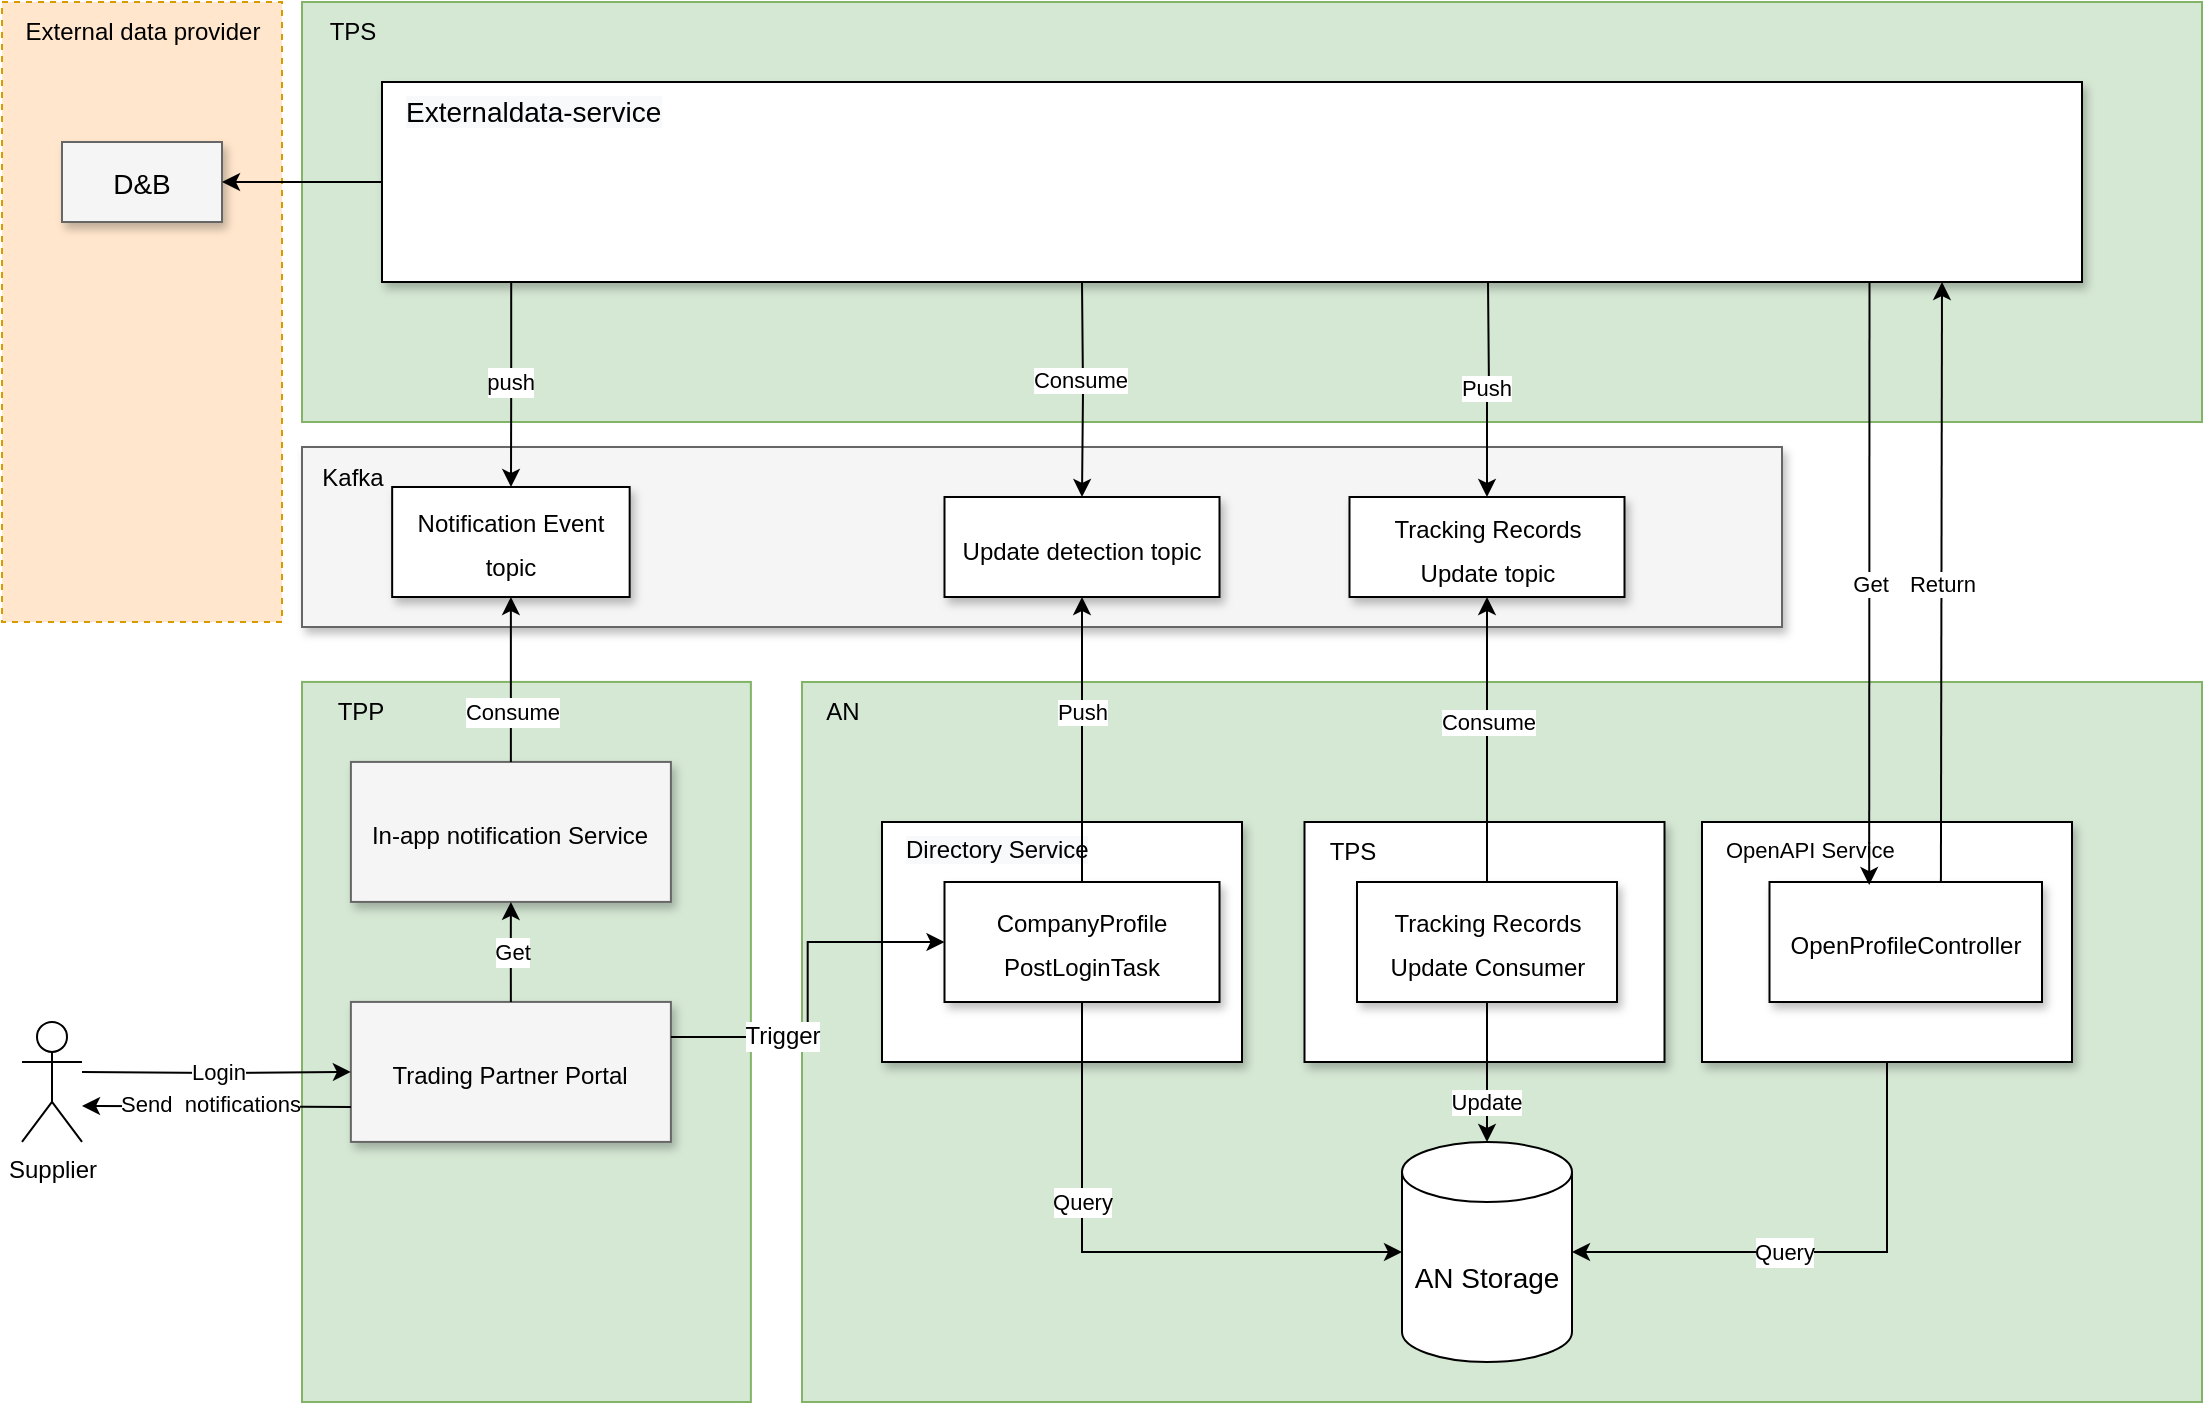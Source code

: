 <mxfile version="20.5.3" type="github">
  <diagram name="Page-1" id="90a13364-a465-7bf4-72fc-28e22215d7a0">
    <mxGraphModel dx="1425" dy="779" grid="1" gridSize="10" guides="1" tooltips="1" connect="1" arrows="1" fold="1" page="1" pageScale="1.5" pageWidth="1169" pageHeight="826" background="none" math="0" shadow="0">
      <root>
        <mxCell id="0" style=";html=1;" />
        <mxCell id="1" style=";html=1;" parent="0" />
        <mxCell id="Bji4HLOAJEyMDVvKPDUI-2" value="" style="group" vertex="1" connectable="0" parent="1">
          <mxGeometry x="60" y="40" width="1100" height="700" as="geometry" />
        </mxCell>
        <mxCell id="fSm1GcxjfFAWFzGtAJEy-2" value="&lt;font style=&quot;font-size: 12px;&quot;&gt;Supplier&lt;/font&gt;" style="shape=umlActor;verticalLabelPosition=bottom;verticalAlign=top;html=1;outlineConnect=0;" parent="Bji4HLOAJEyMDVvKPDUI-2" vertex="1">
          <mxGeometry x="10" y="509.96" width="30" height="60" as="geometry" />
        </mxCell>
        <mxCell id="wwz8x95htu8D-L9N0XOo-1" value="" style="rounded=0;whiteSpace=wrap;html=1;dashed=1;fillColor=#ffe6cc;strokeColor=#d79b00;" parent="Bji4HLOAJEyMDVvKPDUI-2" vertex="1">
          <mxGeometry width="140" height="310" as="geometry" />
        </mxCell>
        <mxCell id="fSm1GcxjfFAWFzGtAJEy-4" value="" style="rounded=0;whiteSpace=wrap;html=1;fillColor=#d5e8d4;strokeColor=#82b366;" parent="Bji4HLOAJEyMDVvKPDUI-2" vertex="1">
          <mxGeometry x="150" width="950" height="210" as="geometry" />
        </mxCell>
        <mxCell id="3a17f1ce550125da-5" value="" style="whiteSpace=wrap;html=1;shadow=1;fontSize=18;" parent="Bji4HLOAJEyMDVvKPDUI-2" vertex="1">
          <mxGeometry x="190" y="40" width="850" height="100" as="geometry" />
        </mxCell>
        <mxCell id="fSm1GcxjfFAWFzGtAJEy-16" value="TPS" style="text;html=1;align=center;verticalAlign=middle;resizable=0;points=[];autosize=1;strokeColor=none;fillColor=none;" parent="Bji4HLOAJEyMDVvKPDUI-2" vertex="1">
          <mxGeometry x="150" width="50" height="30" as="geometry" />
        </mxCell>
        <mxCell id="wwz8x95htu8D-L9N0XOo-3" value="&lt;font style=&quot;font-size: 14px;&quot;&gt;D&amp;amp;B&lt;/font&gt;" style="whiteSpace=wrap;html=1;shadow=1;fontSize=18;fillColor=#f5f5f5;strokeColor=#666666;" parent="Bji4HLOAJEyMDVvKPDUI-2" vertex="1">
          <mxGeometry x="30" y="70" width="80" height="40" as="geometry" />
        </mxCell>
        <mxCell id="wwz8x95htu8D-L9N0XOo-5" style="edgeStyle=orthogonalEdgeStyle;rounded=0;orthogonalLoop=1;jettySize=auto;html=1;exitX=0;exitY=0.5;exitDx=0;exitDy=0;" parent="Bji4HLOAJEyMDVvKPDUI-2" source="3a17f1ce550125da-5" target="wwz8x95htu8D-L9N0XOo-3" edge="1">
          <mxGeometry relative="1" as="geometry" />
        </mxCell>
        <mxCell id="FS7SqEsGfGKyJR96quoh-2" value="" style="whiteSpace=wrap;html=1;shadow=1;fontSize=18;fillColor=#f5f5f5;strokeColor=#666666;" parent="Bji4HLOAJEyMDVvKPDUI-2" vertex="1">
          <mxGeometry x="150" y="222.5" width="740" height="90" as="geometry" />
        </mxCell>
        <mxCell id="FS7SqEsGfGKyJR96quoh-4" style="edgeStyle=orthogonalEdgeStyle;rounded=0;orthogonalLoop=1;jettySize=auto;html=1;entryX=0.5;entryY=0;entryDx=0;entryDy=0;" parent="Bji4HLOAJEyMDVvKPDUI-2" target="FS7SqEsGfGKyJR96quoh-29" edge="1">
          <mxGeometry relative="1" as="geometry">
            <mxPoint x="540" y="140" as="sourcePoint" />
          </mxGeometry>
        </mxCell>
        <mxCell id="FS7SqEsGfGKyJR96quoh-5" value="Consume" style="edgeLabel;html=1;align=center;verticalAlign=middle;resizable=0;points=[];" parent="FS7SqEsGfGKyJR96quoh-4" vertex="1" connectable="0">
          <mxGeometry x="-0.096" y="-2" relative="1" as="geometry">
            <mxPoint as="offset" />
          </mxGeometry>
        </mxCell>
        <mxCell id="FS7SqEsGfGKyJR96quoh-6" style="edgeStyle=orthogonalEdgeStyle;rounded=0;orthogonalLoop=1;jettySize=auto;html=1;entryX=0.5;entryY=0;entryDx=0;entryDy=0;" parent="Bji4HLOAJEyMDVvKPDUI-2" target="FS7SqEsGfGKyJR96quoh-30" edge="1">
          <mxGeometry relative="1" as="geometry">
            <mxPoint x="430" y="310" as="targetPoint" />
            <mxPoint x="743" y="140" as="sourcePoint" />
            <Array as="points" />
          </mxGeometry>
        </mxCell>
        <mxCell id="FS7SqEsGfGKyJR96quoh-15" value="Push" style="edgeLabel;html=1;align=center;verticalAlign=middle;resizable=0;points=[];" parent="FS7SqEsGfGKyJR96quoh-6" vertex="1" connectable="0">
          <mxGeometry x="-0.021" y="-2" relative="1" as="geometry">
            <mxPoint as="offset" />
          </mxGeometry>
        </mxCell>
        <mxCell id="FS7SqEsGfGKyJR96quoh-29" value="&lt;font style=&quot;font-size: 12px;&quot;&gt;Update detection topic&lt;/font&gt;" style="whiteSpace=wrap;html=1;shadow=1;fontSize=18;" parent="Bji4HLOAJEyMDVvKPDUI-2" vertex="1">
          <mxGeometry x="471.25" y="247.5" width="137.5" height="50" as="geometry" />
        </mxCell>
        <mxCell id="FS7SqEsGfGKyJR96quoh-30" value="&lt;font style=&quot;font-size: 12px;&quot;&gt;Tracking Records Update&amp;nbsp;topic&lt;/font&gt;" style="whiteSpace=wrap;html=1;shadow=1;fontSize=18;" parent="Bji4HLOAJEyMDVvKPDUI-2" vertex="1">
          <mxGeometry x="673.75" y="247.5" width="137.5" height="50" as="geometry" />
        </mxCell>
        <mxCell id="FS7SqEsGfGKyJR96quoh-31" value="Kafka" style="text;html=1;align=center;verticalAlign=middle;resizable=0;points=[];autosize=1;strokeColor=none;fillColor=none;" parent="Bji4HLOAJEyMDVvKPDUI-2" vertex="1">
          <mxGeometry x="150" y="222.5" width="50" height="30" as="geometry" />
        </mxCell>
        <mxCell id="FS7SqEsGfGKyJR96quoh-34" value="&lt;span style=&quot;font-size: 12px;&quot;&gt;Notification Event topic&lt;/span&gt;" style="whiteSpace=wrap;html=1;shadow=1;fontSize=18;" parent="Bji4HLOAJEyMDVvKPDUI-2" vertex="1">
          <mxGeometry x="195.08" y="242.5" width="118.75" height="55" as="geometry" />
        </mxCell>
        <mxCell id="fSm1GcxjfFAWFzGtAJEy-9" style="edgeStyle=orthogonalEdgeStyle;rounded=0;orthogonalLoop=1;jettySize=auto;html=1;exitX=0.076;exitY=0.998;exitDx=0;exitDy=0;exitPerimeter=0;" parent="Bji4HLOAJEyMDVvKPDUI-2" source="3a17f1ce550125da-5" target="FS7SqEsGfGKyJR96quoh-34" edge="1">
          <mxGeometry relative="1" as="geometry">
            <mxPoint x="340" y="160" as="sourcePoint" />
            <mxPoint x="950" y="160" as="targetPoint" />
            <Array as="points" />
          </mxGeometry>
        </mxCell>
        <mxCell id="fSm1GcxjfFAWFzGtAJEy-29" value="&lt;font style=&quot;font-size: 11px;&quot;&gt;push&lt;/font&gt;" style="edgeLabel;html=1;align=center;verticalAlign=middle;resizable=0;points=[];fontSize=12;" parent="fSm1GcxjfFAWFzGtAJEy-9" vertex="1" connectable="0">
          <mxGeometry x="-0.044" y="1" relative="1" as="geometry">
            <mxPoint x="-2" y="1" as="offset" />
          </mxGeometry>
        </mxCell>
        <mxCell id="FS7SqEsGfGKyJR96quoh-40" value="&lt;meta charset=&quot;utf-8&quot;&gt;&lt;span style=&quot;color: rgb(0, 0, 0); font-family: Helvetica; font-size: 14px; font-style: normal; font-variant-ligatures: normal; font-variant-caps: normal; font-weight: 400; letter-spacing: normal; orphans: 2; text-align: center; text-indent: 0px; text-transform: none; widows: 2; word-spacing: 0px; -webkit-text-stroke-width: 0px; background-color: rgb(248, 249, 250); text-decoration-thickness: initial; text-decoration-style: initial; text-decoration-color: initial; float: none; display: inline !important;&quot;&gt;Externaldata-service&lt;/span&gt;" style="text;whiteSpace=wrap;html=1;fontSize=12;" parent="Bji4HLOAJEyMDVvKPDUI-2" vertex="1">
          <mxGeometry x="200" y="40" width="160" height="40" as="geometry" />
        </mxCell>
        <mxCell id="5euwZOrpm1fa1VQ9vAUK-6" value="External data provider" style="text;html=1;align=center;verticalAlign=middle;resizable=0;points=[];autosize=1;strokeColor=none;fillColor=none;" parent="Bji4HLOAJEyMDVvKPDUI-2" vertex="1">
          <mxGeometry width="140" height="30" as="geometry" />
        </mxCell>
        <mxCell id="fSm1GcxjfFAWFzGtAJEy-3" value="" style="rounded=0;whiteSpace=wrap;html=1;fillColor=#d5e8d4;strokeColor=#82b366;" parent="Bji4HLOAJEyMDVvKPDUI-2" vertex="1">
          <mxGeometry x="400" y="340" width="700" height="360" as="geometry" />
        </mxCell>
        <mxCell id="5euwZOrpm1fa1VQ9vAUK-1" value="" style="whiteSpace=wrap;html=1;shadow=1;fontSize=18;" parent="Bji4HLOAJEyMDVvKPDUI-2" vertex="1">
          <mxGeometry x="651.25" y="410" width="180" height="120" as="geometry" />
        </mxCell>
        <mxCell id="fSm1GcxjfFAWFzGtAJEy-7" value="&lt;font style=&quot;font-size: 14px;&quot;&gt;AN Storage&lt;/font&gt;" style="shape=cylinder3;whiteSpace=wrap;html=1;boundedLbl=1;backgroundOutline=1;size=15;" parent="Bji4HLOAJEyMDVvKPDUI-2" vertex="1">
          <mxGeometry x="700" y="570" width="85" height="110" as="geometry" />
        </mxCell>
        <mxCell id="fSm1GcxjfFAWFzGtAJEy-14" value="AN" style="text;html=1;align=center;verticalAlign=middle;resizable=0;points=[];autosize=1;strokeColor=none;fillColor=none;" parent="Bji4HLOAJEyMDVvKPDUI-2" vertex="1">
          <mxGeometry x="400" y="340" width="40" height="30" as="geometry" />
        </mxCell>
        <mxCell id="FS7SqEsGfGKyJR96quoh-7" value="" style="whiteSpace=wrap;html=1;shadow=1;fontSize=18;" parent="Bji4HLOAJEyMDVvKPDUI-2" vertex="1">
          <mxGeometry x="440" y="410" width="180" height="120" as="geometry" />
        </mxCell>
        <mxCell id="FS7SqEsGfGKyJR96quoh-11" value="" style="whiteSpace=wrap;html=1;shadow=1;fontSize=18;" parent="Bji4HLOAJEyMDVvKPDUI-2" vertex="1">
          <mxGeometry x="850" y="410" width="185" height="120" as="geometry" />
        </mxCell>
        <mxCell id="3a17f1ce550125da-8" value="&lt;font style=&quot;font-size: 12px;&quot;&gt;CompanyProfile&lt;br&gt;PostLoginTask&lt;/font&gt;" style="whiteSpace=wrap;html=1;shadow=1;fontSize=18;" parent="Bji4HLOAJEyMDVvKPDUI-2" vertex="1">
          <mxGeometry x="471.25" y="440" width="137.5" height="60" as="geometry" />
        </mxCell>
        <mxCell id="FS7SqEsGfGKyJR96quoh-24" value="&lt;font style=&quot;font-size: 12px;&quot;&gt;Tracking Records Update Consumer&lt;/font&gt;" style="whiteSpace=wrap;html=1;shadow=1;fontSize=18;" parent="Bji4HLOAJEyMDVvKPDUI-2" vertex="1">
          <mxGeometry x="677.5" y="440" width="130" height="60" as="geometry" />
        </mxCell>
        <mxCell id="FS7SqEsGfGKyJR96quoh-44" value="&lt;p&gt;&lt;font style=&quot;font-size: 12px;&quot;&gt;OpenProfileController&lt;/font&gt;&lt;/p&gt;" style="whiteSpace=wrap;html=1;shadow=1;fontSize=18;" parent="Bji4HLOAJEyMDVvKPDUI-2" vertex="1">
          <mxGeometry x="883.75" y="440" width="136.25" height="60" as="geometry" />
        </mxCell>
        <mxCell id="5euwZOrpm1fa1VQ9vAUK-2" value="TPS" style="text;html=1;align=center;verticalAlign=middle;resizable=0;points=[];autosize=1;strokeColor=none;fillColor=none;" parent="Bji4HLOAJEyMDVvKPDUI-2" vertex="1">
          <mxGeometry x="650" y="410" width="50" height="30" as="geometry" />
        </mxCell>
        <mxCell id="FS7SqEsGfGKyJR96quoh-37" style="edgeStyle=orthogonalEdgeStyle;rounded=0;orthogonalLoop=1;jettySize=auto;html=1;exitX=0.5;exitY=1;exitDx=0;exitDy=0;entryX=1;entryY=0.5;entryDx=0;entryDy=0;entryPerimeter=0;fontSize=12;" parent="Bji4HLOAJEyMDVvKPDUI-2" source="FS7SqEsGfGKyJR96quoh-11" target="fSm1GcxjfFAWFzGtAJEy-7" edge="1">
          <mxGeometry relative="1" as="geometry" />
        </mxCell>
        <mxCell id="FS7SqEsGfGKyJR96quoh-38" value="&lt;font style=&quot;font-size: 11px;&quot;&gt;Query&lt;/font&gt;" style="edgeLabel;html=1;align=center;verticalAlign=middle;resizable=0;points=[];fontSize=12;" parent="FS7SqEsGfGKyJR96quoh-37" vertex="1" connectable="0">
          <mxGeometry x="-0.122" relative="1" as="geometry">
            <mxPoint x="-36" as="offset" />
          </mxGeometry>
        </mxCell>
        <mxCell id="fSm1GcxjfFAWFzGtAJEy-27" style="edgeStyle=orthogonalEdgeStyle;rounded=0;orthogonalLoop=1;jettySize=auto;html=1;fontSize=18;startArrow=none;startFill=0;exitX=0.5;exitY=1;exitDx=0;exitDy=0;entryX=0;entryY=0.5;entryDx=0;entryDy=0;entryPerimeter=0;" parent="Bji4HLOAJEyMDVvKPDUI-2" source="3a17f1ce550125da-8" target="fSm1GcxjfFAWFzGtAJEy-7" edge="1">
          <mxGeometry relative="1" as="geometry">
            <mxPoint x="875" y="842.5" as="sourcePoint" />
            <mxPoint x="650" y="710" as="targetPoint" />
          </mxGeometry>
        </mxCell>
        <mxCell id="fSm1GcxjfFAWFzGtAJEy-32" value="&lt;font style=&quot;font-size: 11px;&quot;&gt;Query&lt;/font&gt;" style="edgeLabel;html=1;align=center;verticalAlign=middle;resizable=0;points=[];fontSize=12;" parent="fSm1GcxjfFAWFzGtAJEy-27" vertex="1" connectable="0">
          <mxGeometry x="0.017" y="2" relative="1" as="geometry">
            <mxPoint x="-20" y="-23" as="offset" />
          </mxGeometry>
        </mxCell>
        <mxCell id="FS7SqEsGfGKyJR96quoh-27" style="edgeStyle=orthogonalEdgeStyle;rounded=0;orthogonalLoop=1;jettySize=auto;html=1;exitX=0.5;exitY=1;exitDx=0;exitDy=0;entryX=0.5;entryY=0;entryDx=0;entryDy=0;entryPerimeter=0;" parent="Bji4HLOAJEyMDVvKPDUI-2" source="FS7SqEsGfGKyJR96quoh-24" target="fSm1GcxjfFAWFzGtAJEy-7" edge="1">
          <mxGeometry relative="1" as="geometry" />
        </mxCell>
        <mxCell id="FS7SqEsGfGKyJR96quoh-28" value="Update" style="edgeLabel;html=1;align=center;verticalAlign=middle;resizable=0;points=[];" parent="FS7SqEsGfGKyJR96quoh-27" vertex="1" connectable="0">
          <mxGeometry x="0.168" y="-2" relative="1" as="geometry">
            <mxPoint x="1" y="9" as="offset" />
          </mxGeometry>
        </mxCell>
        <mxCell id="5euwZOrpm1fa1VQ9vAUK-4" value="&lt;span style=&quot;font-size: 11px; text-align: center; background-color: rgb(255, 255, 255);&quot;&gt;OpenAPI Service&lt;/span&gt;" style="text;whiteSpace=wrap;html=1;" parent="Bji4HLOAJEyMDVvKPDUI-2" vertex="1">
          <mxGeometry x="860" y="410" width="110" height="30" as="geometry" />
        </mxCell>
        <mxCell id="FS7SqEsGfGKyJR96quoh-17" value="&lt;span style=&quot;color: rgb(0, 0, 0); font-family: Helvetica; font-style: normal; font-variant-ligatures: normal; font-variant-caps: normal; font-weight: 400; letter-spacing: normal; orphans: 2; text-align: center; text-indent: 0px; text-transform: none; widows: 2; word-spacing: 0px; -webkit-text-stroke-width: 0px; background-color: rgb(248, 249, 250); text-decoration-thickness: initial; text-decoration-style: initial; text-decoration-color: initial; float: none; display: inline !important;&quot;&gt;&lt;font style=&quot;font-size: 12px;&quot;&gt;Directory Service&lt;/font&gt;&lt;/span&gt;" style="text;whiteSpace=wrap;html=1;" parent="Bji4HLOAJEyMDVvKPDUI-2" vertex="1">
          <mxGeometry x="450" y="410" width="110" height="30" as="geometry" />
        </mxCell>
        <mxCell id="fSm1GcxjfFAWFzGtAJEy-5" value="" style="rounded=0;whiteSpace=wrap;html=1;fillColor=#d5e8d4;strokeColor=#82b366;" parent="Bji4HLOAJEyMDVvKPDUI-2" vertex="1">
          <mxGeometry x="150" y="339.96" width="224.44" height="360.04" as="geometry" />
        </mxCell>
        <mxCell id="3a17f1ce550125da-11" value="&lt;font style=&quot;font-size: 12px;&quot;&gt;In-app notification Service&lt;/font&gt;" style="whiteSpace=wrap;html=1;shadow=1;fontSize=18;fillColor=#f5f5f5;strokeColor=#666666;" parent="Bji4HLOAJEyMDVvKPDUI-2" vertex="1">
          <mxGeometry x="174.45" y="379.96" width="160" height="70" as="geometry" />
        </mxCell>
        <mxCell id="fSm1GcxjfFAWFzGtAJEy-15" value="TPP" style="text;html=1;align=center;verticalAlign=middle;resizable=0;points=[];autosize=1;strokeColor=none;fillColor=none;" parent="Bji4HLOAJEyMDVvKPDUI-2" vertex="1">
          <mxGeometry x="154.44" y="339.96" width="50" height="30" as="geometry" />
        </mxCell>
        <mxCell id="FS7SqEsGfGKyJR96quoh-45" value="&lt;font style=&quot;font-size: 12px;&quot;&gt;Trading Partner Portal&lt;/font&gt;" style="whiteSpace=wrap;html=1;shadow=1;fontSize=18;fillColor=#f5f5f5;strokeColor=#666666;" parent="Bji4HLOAJEyMDVvKPDUI-2" vertex="1">
          <mxGeometry x="174.44" y="499.96" width="160.01" height="70" as="geometry" />
        </mxCell>
        <mxCell id="FS7SqEsGfGKyJR96quoh-50" value="&lt;font style=&quot;font-size: 11px;&quot;&gt;Get&lt;/font&gt;" style="edgeStyle=orthogonalEdgeStyle;rounded=0;orthogonalLoop=1;jettySize=auto;html=1;exitX=0.5;exitY=0;exitDx=0;exitDy=0;entryX=0.5;entryY=1;entryDx=0;entryDy=0;fontSize=12;" parent="Bji4HLOAJEyMDVvKPDUI-2" source="FS7SqEsGfGKyJR96quoh-45" target="3a17f1ce550125da-11" edge="1">
          <mxGeometry relative="1" as="geometry" />
        </mxCell>
        <mxCell id="FS7SqEsGfGKyJR96quoh-46" value="Trigger" style="edgeStyle=orthogonalEdgeStyle;rounded=0;orthogonalLoop=1;jettySize=auto;html=1;entryX=0;entryY=0.5;entryDx=0;entryDy=0;fontSize=12;exitX=1;exitY=0.25;exitDx=0;exitDy=0;" parent="Bji4HLOAJEyMDVvKPDUI-2" source="FS7SqEsGfGKyJR96quoh-45" target="3a17f1ce550125da-8" edge="1">
          <mxGeometry x="-0.397" relative="1" as="geometry">
            <mxPoint as="offset" />
          </mxGeometry>
        </mxCell>
        <mxCell id="fSm1GcxjfFAWFzGtAJEy-11" style="edgeStyle=orthogonalEdgeStyle;rounded=0;orthogonalLoop=1;jettySize=auto;html=1;entryX=0;entryY=0.5;entryDx=0;entryDy=0;" parent="Bji4HLOAJEyMDVvKPDUI-2" target="FS7SqEsGfGKyJR96quoh-45" edge="1">
          <mxGeometry relative="1" as="geometry">
            <mxPoint x="40" y="535" as="sourcePoint" />
          </mxGeometry>
        </mxCell>
        <mxCell id="fSm1GcxjfFAWFzGtAJEy-31" value="&lt;font style=&quot;font-size: 11px;&quot;&gt;Login&lt;/font&gt;" style="edgeLabel;html=1;align=center;verticalAlign=middle;resizable=0;points=[];fontSize=12;" parent="fSm1GcxjfFAWFzGtAJEy-11" vertex="1" connectable="0">
          <mxGeometry x="0.009" relative="1" as="geometry">
            <mxPoint as="offset" />
          </mxGeometry>
        </mxCell>
        <mxCell id="FS7SqEsGfGKyJR96quoh-47" style="edgeStyle=orthogonalEdgeStyle;rounded=0;orthogonalLoop=1;jettySize=auto;html=1;entryX=0;entryY=0.75;entryDx=0;entryDy=0;fontSize=12;endArrow=none;endFill=0;startArrow=classic;startFill=1;" parent="Bji4HLOAJEyMDVvKPDUI-2" target="FS7SqEsGfGKyJR96quoh-45" edge="1">
          <mxGeometry relative="1" as="geometry">
            <mxPoint x="40" y="552" as="sourcePoint" />
            <Array as="points" />
          </mxGeometry>
        </mxCell>
        <mxCell id="FS7SqEsGfGKyJR96quoh-48" value="&lt;font style=&quot;font-size: 11px;&quot;&gt;&lt;font style=&quot;&quot;&gt;Send&amp;nbsp;&lt;/font&gt;&amp;nbsp;notifications&lt;/font&gt;" style="edgeLabel;html=1;align=center;verticalAlign=middle;resizable=0;points=[];fontSize=12;" parent="FS7SqEsGfGKyJR96quoh-47" vertex="1" connectable="0">
          <mxGeometry x="0.262" relative="1" as="geometry">
            <mxPoint x="-21" y="-2" as="offset" />
          </mxGeometry>
        </mxCell>
        <mxCell id="FS7SqEsGfGKyJR96quoh-18" value="Consume" style="edgeStyle=orthogonalEdgeStyle;rounded=0;orthogonalLoop=1;jettySize=auto;html=1;exitX=0.5;exitY=0;exitDx=0;exitDy=0;entryX=0.5;entryY=1;entryDx=0;entryDy=0;" parent="Bji4HLOAJEyMDVvKPDUI-2" source="FS7SqEsGfGKyJR96quoh-24" target="FS7SqEsGfGKyJR96quoh-30" edge="1">
          <mxGeometry x="0.123" relative="1" as="geometry">
            <mxPoint x="286" y="390" as="sourcePoint" />
            <mxPoint as="offset" />
            <mxPoint x="803" y="300" as="targetPoint" />
          </mxGeometry>
        </mxCell>
        <mxCell id="FS7SqEsGfGKyJR96quoh-23" style="edgeStyle=orthogonalEdgeStyle;rounded=0;orthogonalLoop=1;jettySize=auto;html=1;exitX=0.5;exitY=0;exitDx=0;exitDy=0;entryX=0.5;entryY=1;entryDx=0;entryDy=0;" parent="Bji4HLOAJEyMDVvKPDUI-2" source="3a17f1ce550125da-8" target="FS7SqEsGfGKyJR96quoh-29" edge="1">
          <mxGeometry relative="1" as="geometry" />
        </mxCell>
        <mxCell id="FS7SqEsGfGKyJR96quoh-26" value="Push" style="edgeLabel;html=1;align=center;verticalAlign=middle;resizable=0;points=[];" parent="FS7SqEsGfGKyJR96quoh-23" vertex="1" connectable="0">
          <mxGeometry x="0.358" y="-1" relative="1" as="geometry">
            <mxPoint x="-1" y="12" as="offset" />
          </mxGeometry>
        </mxCell>
        <mxCell id="FS7SqEsGfGKyJR96quoh-12" value="Get" style="endArrow=classic;html=1;rounded=0;entryX=0.669;entryY=1.051;entryDx=0;entryDy=0;entryPerimeter=0;exitX=0.875;exitY=0.996;exitDx=0;exitDy=0;exitPerimeter=0;" parent="Bji4HLOAJEyMDVvKPDUI-2" source="3a17f1ce550125da-5" target="5euwZOrpm1fa1VQ9vAUK-4" edge="1">
          <mxGeometry width="50" height="50" relative="1" as="geometry">
            <mxPoint x="930" y="140" as="sourcePoint" />
            <mxPoint x="440" y="380" as="targetPoint" />
          </mxGeometry>
        </mxCell>
        <mxCell id="FS7SqEsGfGKyJR96quoh-10" value="" style="endArrow=classic;html=1;rounded=0;exitX=0.629;exitY=-0.004;exitDx=0;exitDy=0;exitPerimeter=0;" parent="Bji4HLOAJEyMDVvKPDUI-2" source="FS7SqEsGfGKyJR96quoh-44" edge="1">
          <mxGeometry width="50" height="50" relative="1" as="geometry">
            <mxPoint x="340" y="390" as="sourcePoint" />
            <mxPoint x="970" y="140" as="targetPoint" />
          </mxGeometry>
        </mxCell>
        <mxCell id="FS7SqEsGfGKyJR96quoh-19" value="Return" style="edgeLabel;html=1;align=center;verticalAlign=middle;resizable=0;points=[];" parent="FS7SqEsGfGKyJR96quoh-10" vertex="1" connectable="0">
          <mxGeometry x="0.023" relative="1" as="geometry">
            <mxPoint y="4" as="offset" />
          </mxGeometry>
        </mxCell>
        <mxCell id="FS7SqEsGfGKyJR96quoh-35" style="edgeStyle=orthogonalEdgeStyle;rounded=0;orthogonalLoop=1;jettySize=auto;html=1;entryX=0.5;entryY=1;entryDx=0;entryDy=0;fontSize=12;exitX=0.5;exitY=0;exitDx=0;exitDy=0;" parent="Bji4HLOAJEyMDVvKPDUI-2" source="3a17f1ce550125da-11" target="FS7SqEsGfGKyJR96quoh-34" edge="1">
          <mxGeometry relative="1" as="geometry" />
        </mxCell>
        <mxCell id="FS7SqEsGfGKyJR96quoh-36" value="&lt;font style=&quot;font-size: 11px;&quot;&gt;Consume&lt;/font&gt;" style="edgeLabel;html=1;align=center;verticalAlign=middle;resizable=0;points=[];fontSize=12;" parent="FS7SqEsGfGKyJR96quoh-35" vertex="1" connectable="0">
          <mxGeometry x="-0.301" y="1" relative="1" as="geometry">
            <mxPoint x="1" y="4" as="offset" />
          </mxGeometry>
        </mxCell>
      </root>
    </mxGraphModel>
  </diagram>
</mxfile>
